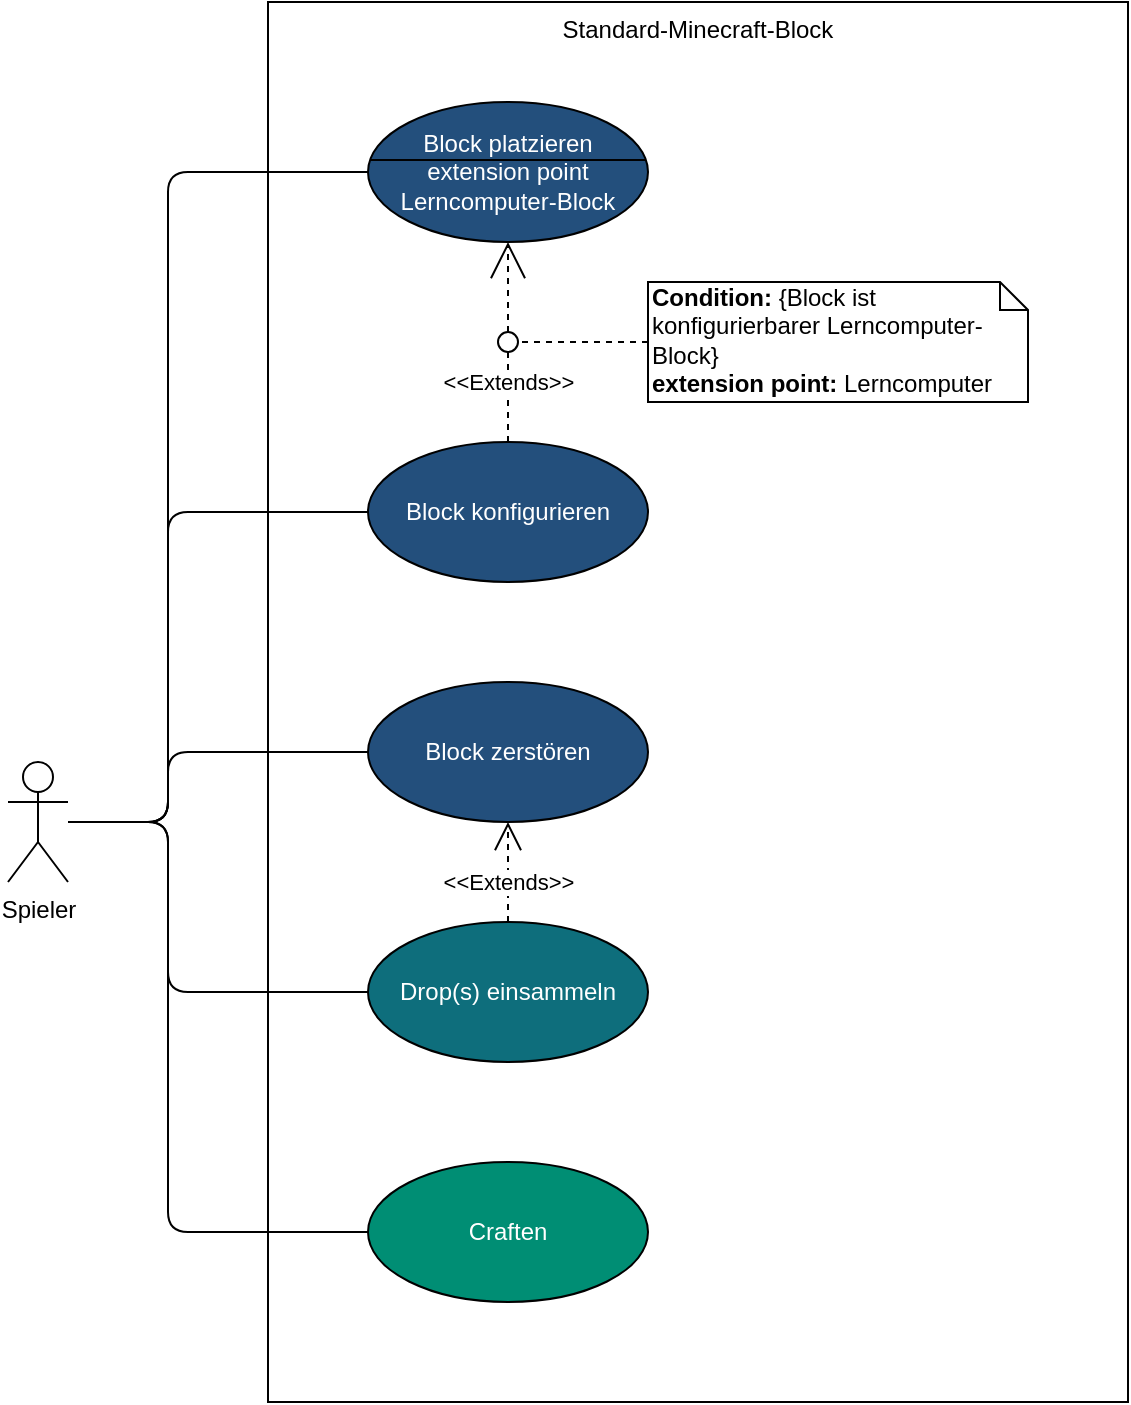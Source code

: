 <mxfile version="22.1.4" type="github">
  <diagram name="Seite-1" id="O_1vAWQollBgE-EHm2e4">
    <mxGraphModel dx="2509" dy="903" grid="1" gridSize="10" guides="1" tooltips="1" connect="1" arrows="1" fold="1" page="1" pageScale="1" pageWidth="827" pageHeight="1169" math="0" shadow="0">
      <root>
        <mxCell id="0" />
        <mxCell id="1" parent="0" />
        <mxCell id="JlvCxnNK5q-V1th9YPf1-1" value="Standard-Minecraft-Block" style="whiteSpace=wrap;html=1;fillColor=#FFFFFF;verticalAlign=top;" parent="1" vertex="1">
          <mxGeometry x="130" width="430" height="700" as="geometry" />
        </mxCell>
        <mxCell id="Dt-LfvvXn_hUXDTK20-f-9" style="edgeStyle=orthogonalEdgeStyle;rounded=1;orthogonalLoop=1;jettySize=auto;html=1;endArrow=none;endFill=0;" edge="1" parent="1" source="JlvCxnNK5q-V1th9YPf1-10" target="Dt-LfvvXn_hUXDTK20-f-4">
          <mxGeometry relative="1" as="geometry">
            <Array as="points">
              <mxPoint x="80" y="410" />
              <mxPoint x="80" y="495" />
            </Array>
          </mxGeometry>
        </mxCell>
        <mxCell id="Dt-LfvvXn_hUXDTK20-f-10" style="edgeStyle=orthogonalEdgeStyle;rounded=1;orthogonalLoop=1;jettySize=auto;html=1;endArrow=none;endFill=0;" edge="1" parent="1" source="JlvCxnNK5q-V1th9YPf1-10" target="Dt-LfvvXn_hUXDTK20-f-3">
          <mxGeometry relative="1" as="geometry">
            <Array as="points">
              <mxPoint x="80" y="410" />
              <mxPoint x="80" y="375" />
            </Array>
          </mxGeometry>
        </mxCell>
        <mxCell id="Dt-LfvvXn_hUXDTK20-f-11" style="edgeStyle=orthogonalEdgeStyle;rounded=1;orthogonalLoop=1;jettySize=auto;html=1;endArrow=none;endFill=0;" edge="1" parent="1" source="JlvCxnNK5q-V1th9YPf1-10" target="Dt-LfvvXn_hUXDTK20-f-2">
          <mxGeometry relative="1" as="geometry">
            <Array as="points">
              <mxPoint x="80" y="410" />
              <mxPoint x="80" y="255" />
            </Array>
          </mxGeometry>
        </mxCell>
        <mxCell id="Dt-LfvvXn_hUXDTK20-f-12" style="edgeStyle=orthogonalEdgeStyle;rounded=1;orthogonalLoop=1;jettySize=auto;html=1;endArrow=none;endFill=0;" edge="1" parent="1" source="JlvCxnNK5q-V1th9YPf1-10" target="JlvCxnNK5q-V1th9YPf1-16">
          <mxGeometry relative="1" as="geometry">
            <Array as="points">
              <mxPoint x="80" y="410" />
              <mxPoint x="80" y="615" />
            </Array>
          </mxGeometry>
        </mxCell>
        <mxCell id="Dt-LfvvXn_hUXDTK20-f-13" style="edgeStyle=orthogonalEdgeStyle;rounded=1;orthogonalLoop=1;jettySize=auto;html=1;endArrow=none;endFill=0;" edge="1" parent="1" source="JlvCxnNK5q-V1th9YPf1-10" target="Dt-LfvvXn_hUXDTK20-f-1">
          <mxGeometry relative="1" as="geometry">
            <Array as="points">
              <mxPoint x="80" y="410" />
              <mxPoint x="80" y="85" />
            </Array>
          </mxGeometry>
        </mxCell>
        <mxCell id="JlvCxnNK5q-V1th9YPf1-10" value="Spieler" style="shape=umlActor;verticalLabelPosition=bottom;labelBackgroundColor=#ffffff;verticalAlign=top;html=1;fillColor=#FFFFFF;" parent="1" vertex="1">
          <mxGeometry y="380" width="30" height="60" as="geometry" />
        </mxCell>
        <mxCell id="JlvCxnNK5q-V1th9YPf1-11" style="edgeStyle=orthogonalEdgeStyle;rounded=1;orthogonalLoop=1;jettySize=auto;html=1;dashed=1;endArrow=none;endFill=0;fontColor=#FFFFFF;" parent="1" source="Dt-LfvvXn_hUXDTK20-f-2" target="JlvCxnNK5q-V1th9YPf1-19" edge="1">
          <mxGeometry relative="1" as="geometry" />
        </mxCell>
        <mxCell id="JlvCxnNK5q-V1th9YPf1-14" value="&amp;lt;&amp;lt;Extends&lt;span style=&quot;color: rgb(0 , 0 , 0)&quot;&gt;&amp;gt;&amp;gt;&lt;/span&gt;" style="endArrow=open;endSize=16;endFill=0;html=1;dashed=1;" parent="1" source="JlvCxnNK5q-V1th9YPf1-19" target="Dt-LfvvXn_hUXDTK20-f-1" edge="1">
          <mxGeometry x="-1" y="-25" width="160" relative="1" as="geometry">
            <mxPoint x="143.5" y="593" as="sourcePoint" />
            <mxPoint x="417.5" y="201.0" as="targetPoint" />
            <mxPoint x="-25" y="25" as="offset" />
          </mxGeometry>
        </mxCell>
        <mxCell id="JlvCxnNK5q-V1th9YPf1-16" value="Craften" style="ellipse;whiteSpace=wrap;html=1;fillColor=#008e74;fontColor=#FFFFFF;" parent="1" vertex="1">
          <mxGeometry x="180" y="580" width="140" height="70" as="geometry" />
        </mxCell>
        <mxCell id="JlvCxnNK5q-V1th9YPf1-17" style="edgeStyle=orthogonalEdgeStyle;rounded=1;orthogonalLoop=1;jettySize=auto;html=1;dashed=1;endArrow=none;endFill=0;fontColor=#FFFFFF;" parent="1" source="JlvCxnNK5q-V1th9YPf1-18" target="JlvCxnNK5q-V1th9YPf1-19" edge="1">
          <mxGeometry relative="1" as="geometry" />
        </mxCell>
        <mxCell id="JlvCxnNK5q-V1th9YPf1-18" value="&lt;span style=&quot;text-align: center&quot;&gt;&lt;b&gt;Condition:&lt;/b&gt; {Block ist konfigurierbarer Lerncomputer-Block}&lt;/span&gt;&lt;br style=&quot;text-align: center&quot;&gt;&lt;span style=&quot;text-align: center&quot;&gt;&lt;b&gt;extension point:&lt;/b&gt; Lerncomputer&lt;/span&gt;" style="shape=note;whiteSpace=wrap;html=1;size=14;verticalAlign=top;align=left;spacingTop=-6;" parent="1" vertex="1">
          <mxGeometry x="320" y="140" width="190" height="60" as="geometry" />
        </mxCell>
        <mxCell id="JlvCxnNK5q-V1th9YPf1-19" value="" style="shape=mxgraph.flowchart.on-page_reference;" parent="1" vertex="1">
          <mxGeometry x="245" y="165" width="10" height="10" as="geometry" />
        </mxCell>
        <mxCell id="Dt-LfvvXn_hUXDTK20-f-1" value="Block platzieren&lt;br style=&quot;border-color: var(--border-color);&quot;&gt;&lt;span style=&quot;&quot;&gt;extension point&lt;/span&gt;&lt;br style=&quot;border-color: var(--border-color);&quot;&gt;&lt;span style=&quot;&quot;&gt;Lerncomputer-Block&lt;/span&gt;" style="ellipse;whiteSpace=wrap;html=1;fillColor=#234F7C;fontColor=#FFFFFF;" vertex="1" parent="1">
          <mxGeometry x="180" y="50" width="140" height="70" as="geometry" />
        </mxCell>
        <mxCell id="JlvCxnNK5q-V1th9YPf1-15" value="" style="line;strokeWidth=1;html=1;verticalAlign=top;" parent="1" vertex="1">
          <mxGeometry x="181" y="74" width="138" height="10" as="geometry" />
        </mxCell>
        <mxCell id="Dt-LfvvXn_hUXDTK20-f-2" value="Block konfigurieren" style="ellipse;whiteSpace=wrap;html=1;fillColor=#234F7C;fontColor=#FFFFFF;" vertex="1" parent="1">
          <mxGeometry x="180" y="220" width="140" height="70" as="geometry" />
        </mxCell>
        <mxCell id="Dt-LfvvXn_hUXDTK20-f-3" value="Block zerstören" style="ellipse;whiteSpace=wrap;html=1;fillColor=#234F7C;fontColor=#FFFFFF;" vertex="1" parent="1">
          <mxGeometry x="180" y="340" width="140" height="70" as="geometry" />
        </mxCell>
        <mxCell id="Dt-LfvvXn_hUXDTK20-f-4" value="Drop(s) einsammeln" style="ellipse;whiteSpace=wrap;html=1;fillColor=#0E6E7C;fontColor=#FFFFFF;" vertex="1" parent="1">
          <mxGeometry x="180" y="460" width="140" height="70" as="geometry" />
        </mxCell>
        <mxCell id="Dt-LfvvXn_hUXDTK20-f-5" value="&amp;lt;&amp;lt;Extends&amp;gt;&amp;gt;" style="endArrow=open;endSize=12;dashed=1;html=1;rounded=0;" edge="1" parent="1" source="Dt-LfvvXn_hUXDTK20-f-4" target="Dt-LfvvXn_hUXDTK20-f-3">
          <mxGeometry x="-0.2" width="160" relative="1" as="geometry">
            <mxPoint x="-30" y="510" as="sourcePoint" />
            <mxPoint x="130" y="510" as="targetPoint" />
            <mxPoint as="offset" />
          </mxGeometry>
        </mxCell>
      </root>
    </mxGraphModel>
  </diagram>
</mxfile>
